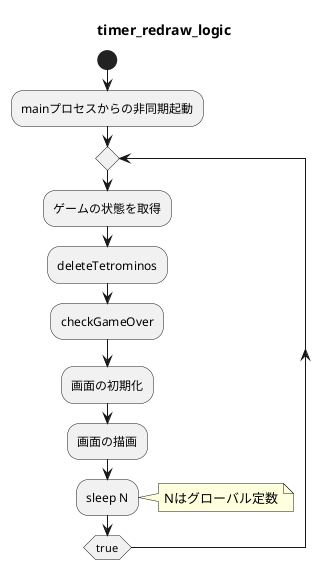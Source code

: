 @startuml

title timer_redraw_logic

start

:mainプロセスからの非同期起動;
repeat
    :ゲームの状態を取得;
    :deleteTetrominos;
    :checkGameOver;
    :画面の初期化;
    :画面の描画;
    :sleep N;
    note right
        Nはグローバル定数
    endnote
repeat while (true)

@enduml
